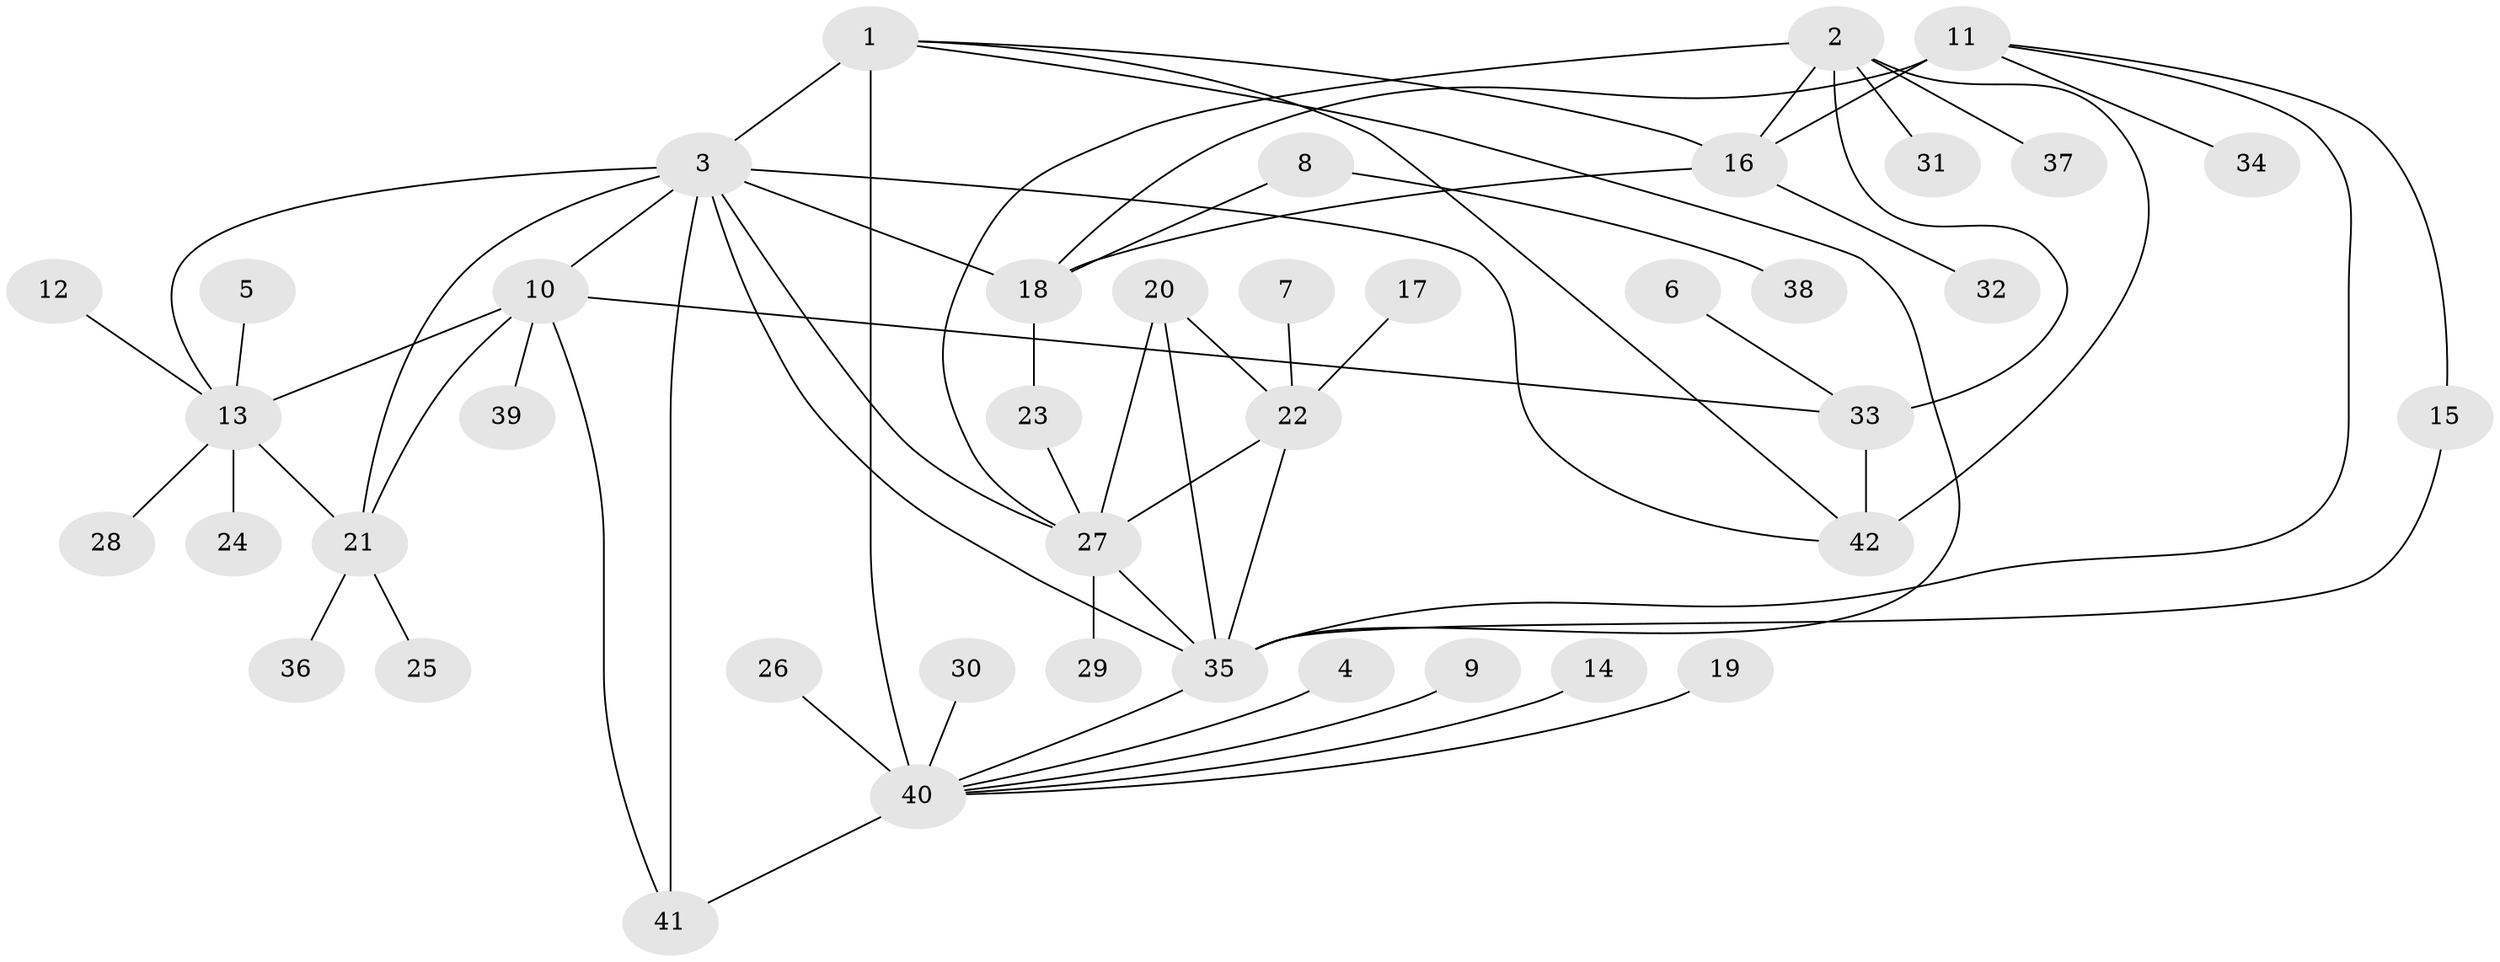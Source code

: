 // original degree distribution, {8: 0.060240963855421686, 5: 0.012048192771084338, 7: 0.03614457831325301, 4: 0.04819277108433735, 6: 0.07228915662650602, 9: 0.012048192771084338, 10: 0.012048192771084338, 2: 0.2289156626506024, 1: 0.4939759036144578, 3: 0.024096385542168676}
// Generated by graph-tools (version 1.1) at 2025/37/03/04/25 23:37:40]
// undirected, 42 vertices, 62 edges
graph export_dot {
  node [color=gray90,style=filled];
  1;
  2;
  3;
  4;
  5;
  6;
  7;
  8;
  9;
  10;
  11;
  12;
  13;
  14;
  15;
  16;
  17;
  18;
  19;
  20;
  21;
  22;
  23;
  24;
  25;
  26;
  27;
  28;
  29;
  30;
  31;
  32;
  33;
  34;
  35;
  36;
  37;
  38;
  39;
  40;
  41;
  42;
  1 -- 3 [weight=1.0];
  1 -- 16 [weight=1.0];
  1 -- 35 [weight=1.0];
  1 -- 40 [weight=4.0];
  1 -- 42 [weight=1.0];
  2 -- 16 [weight=1.0];
  2 -- 27 [weight=1.0];
  2 -- 31 [weight=1.0];
  2 -- 33 [weight=2.0];
  2 -- 37 [weight=1.0];
  2 -- 42 [weight=2.0];
  3 -- 10 [weight=1.0];
  3 -- 13 [weight=1.0];
  3 -- 18 [weight=1.0];
  3 -- 21 [weight=1.0];
  3 -- 27 [weight=1.0];
  3 -- 35 [weight=1.0];
  3 -- 41 [weight=2.0];
  3 -- 42 [weight=1.0];
  4 -- 40 [weight=1.0];
  5 -- 13 [weight=1.0];
  6 -- 33 [weight=1.0];
  7 -- 22 [weight=1.0];
  8 -- 18 [weight=1.0];
  8 -- 38 [weight=1.0];
  9 -- 40 [weight=1.0];
  10 -- 13 [weight=1.0];
  10 -- 21 [weight=1.0];
  10 -- 33 [weight=1.0];
  10 -- 39 [weight=1.0];
  10 -- 41 [weight=1.0];
  11 -- 15 [weight=1.0];
  11 -- 16 [weight=2.0];
  11 -- 18 [weight=2.0];
  11 -- 34 [weight=1.0];
  11 -- 35 [weight=1.0];
  12 -- 13 [weight=1.0];
  13 -- 21 [weight=1.0];
  13 -- 24 [weight=1.0];
  13 -- 28 [weight=1.0];
  14 -- 40 [weight=1.0];
  15 -- 35 [weight=1.0];
  16 -- 18 [weight=1.0];
  16 -- 32 [weight=1.0];
  17 -- 22 [weight=1.0];
  18 -- 23 [weight=1.0];
  19 -- 40 [weight=1.0];
  20 -- 22 [weight=1.0];
  20 -- 27 [weight=1.0];
  20 -- 35 [weight=1.0];
  21 -- 25 [weight=1.0];
  21 -- 36 [weight=1.0];
  22 -- 27 [weight=1.0];
  22 -- 35 [weight=1.0];
  23 -- 27 [weight=1.0];
  26 -- 40 [weight=1.0];
  27 -- 29 [weight=1.0];
  27 -- 35 [weight=1.0];
  30 -- 40 [weight=1.0];
  33 -- 42 [weight=1.0];
  35 -- 40 [weight=1.0];
  40 -- 41 [weight=1.0];
}
